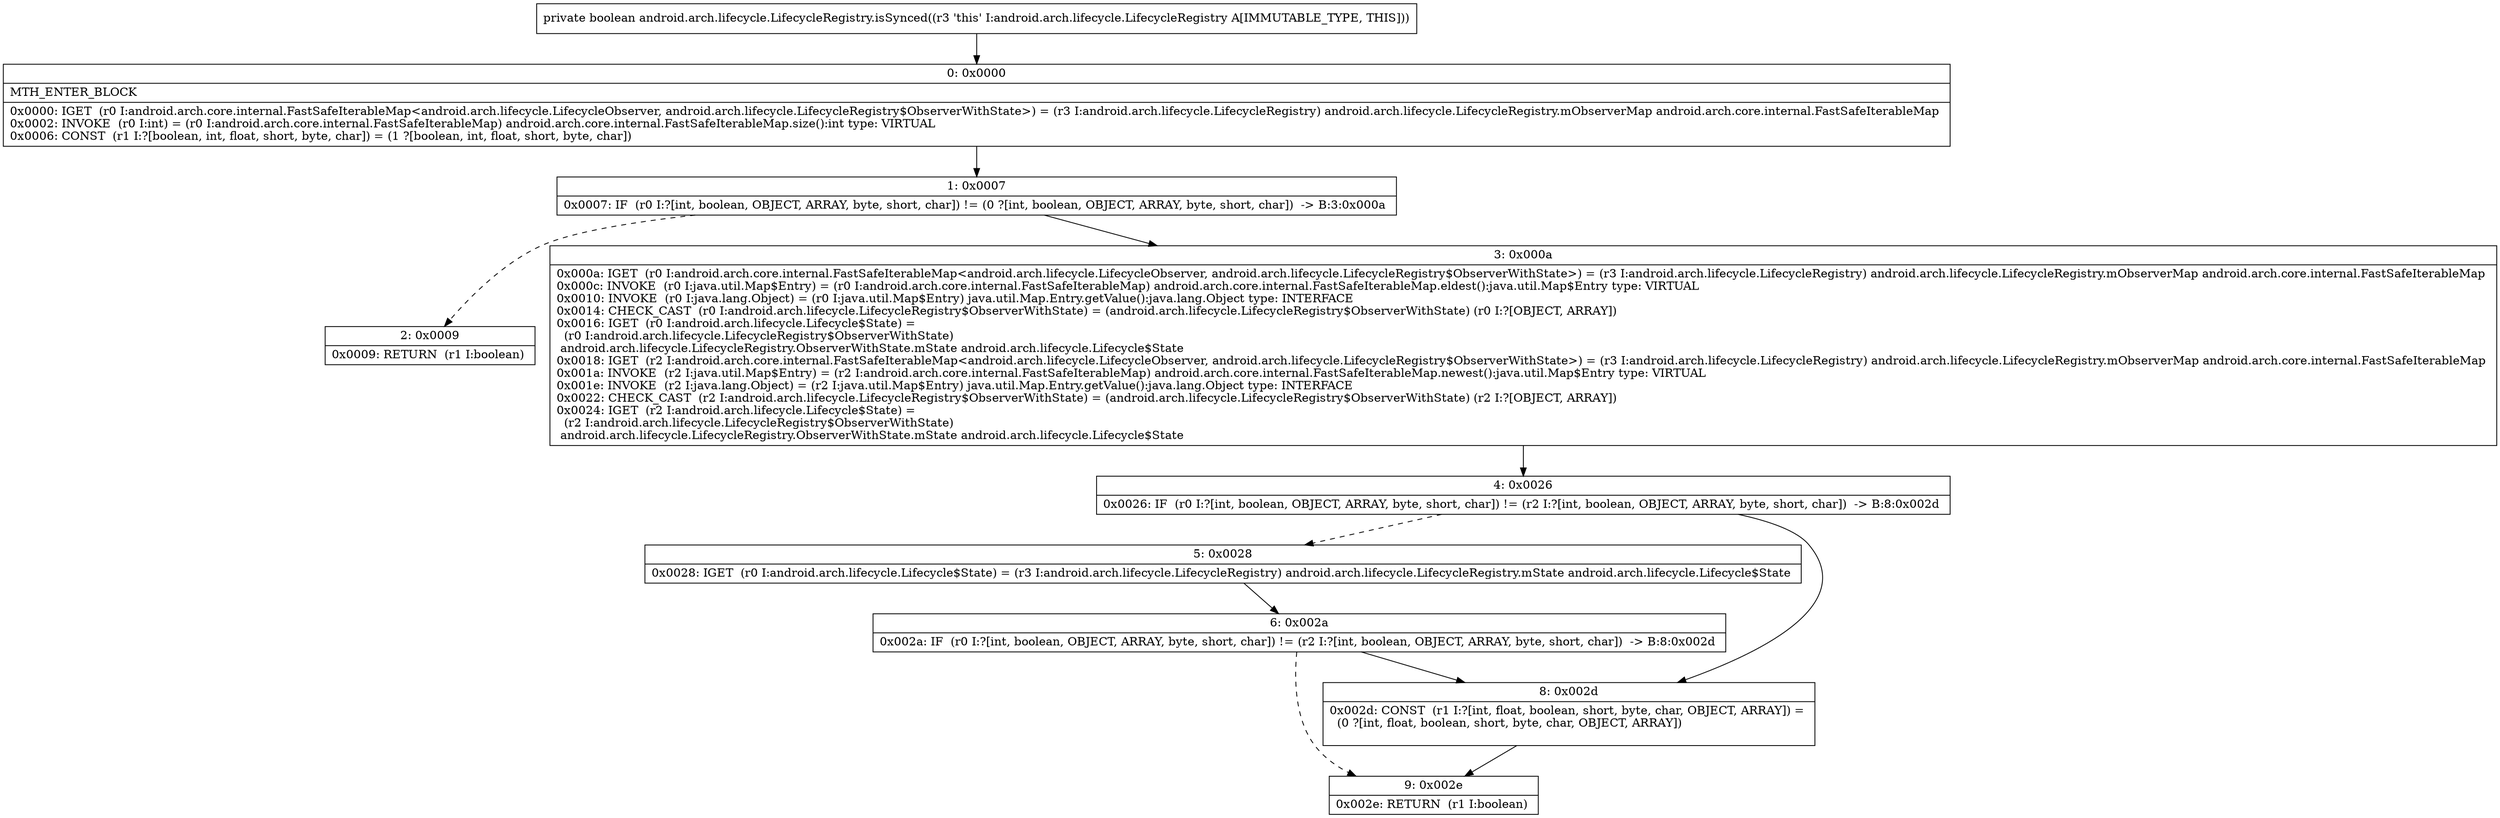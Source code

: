 digraph "CFG forandroid.arch.lifecycle.LifecycleRegistry.isSynced()Z" {
Node_0 [shape=record,label="{0\:\ 0x0000|MTH_ENTER_BLOCK\l|0x0000: IGET  (r0 I:android.arch.core.internal.FastSafeIterableMap\<android.arch.lifecycle.LifecycleObserver, android.arch.lifecycle.LifecycleRegistry$ObserverWithState\>) = (r3 I:android.arch.lifecycle.LifecycleRegistry) android.arch.lifecycle.LifecycleRegistry.mObserverMap android.arch.core.internal.FastSafeIterableMap \l0x0002: INVOKE  (r0 I:int) = (r0 I:android.arch.core.internal.FastSafeIterableMap) android.arch.core.internal.FastSafeIterableMap.size():int type: VIRTUAL \l0x0006: CONST  (r1 I:?[boolean, int, float, short, byte, char]) = (1 ?[boolean, int, float, short, byte, char]) \l}"];
Node_1 [shape=record,label="{1\:\ 0x0007|0x0007: IF  (r0 I:?[int, boolean, OBJECT, ARRAY, byte, short, char]) != (0 ?[int, boolean, OBJECT, ARRAY, byte, short, char])  \-\> B:3:0x000a \l}"];
Node_2 [shape=record,label="{2\:\ 0x0009|0x0009: RETURN  (r1 I:boolean) \l}"];
Node_3 [shape=record,label="{3\:\ 0x000a|0x000a: IGET  (r0 I:android.arch.core.internal.FastSafeIterableMap\<android.arch.lifecycle.LifecycleObserver, android.arch.lifecycle.LifecycleRegistry$ObserverWithState\>) = (r3 I:android.arch.lifecycle.LifecycleRegistry) android.arch.lifecycle.LifecycleRegistry.mObserverMap android.arch.core.internal.FastSafeIterableMap \l0x000c: INVOKE  (r0 I:java.util.Map$Entry) = (r0 I:android.arch.core.internal.FastSafeIterableMap) android.arch.core.internal.FastSafeIterableMap.eldest():java.util.Map$Entry type: VIRTUAL \l0x0010: INVOKE  (r0 I:java.lang.Object) = (r0 I:java.util.Map$Entry) java.util.Map.Entry.getValue():java.lang.Object type: INTERFACE \l0x0014: CHECK_CAST  (r0 I:android.arch.lifecycle.LifecycleRegistry$ObserverWithState) = (android.arch.lifecycle.LifecycleRegistry$ObserverWithState) (r0 I:?[OBJECT, ARRAY]) \l0x0016: IGET  (r0 I:android.arch.lifecycle.Lifecycle$State) = \l  (r0 I:android.arch.lifecycle.LifecycleRegistry$ObserverWithState)\l android.arch.lifecycle.LifecycleRegistry.ObserverWithState.mState android.arch.lifecycle.Lifecycle$State \l0x0018: IGET  (r2 I:android.arch.core.internal.FastSafeIterableMap\<android.arch.lifecycle.LifecycleObserver, android.arch.lifecycle.LifecycleRegistry$ObserverWithState\>) = (r3 I:android.arch.lifecycle.LifecycleRegistry) android.arch.lifecycle.LifecycleRegistry.mObserverMap android.arch.core.internal.FastSafeIterableMap \l0x001a: INVOKE  (r2 I:java.util.Map$Entry) = (r2 I:android.arch.core.internal.FastSafeIterableMap) android.arch.core.internal.FastSafeIterableMap.newest():java.util.Map$Entry type: VIRTUAL \l0x001e: INVOKE  (r2 I:java.lang.Object) = (r2 I:java.util.Map$Entry) java.util.Map.Entry.getValue():java.lang.Object type: INTERFACE \l0x0022: CHECK_CAST  (r2 I:android.arch.lifecycle.LifecycleRegistry$ObserverWithState) = (android.arch.lifecycle.LifecycleRegistry$ObserverWithState) (r2 I:?[OBJECT, ARRAY]) \l0x0024: IGET  (r2 I:android.arch.lifecycle.Lifecycle$State) = \l  (r2 I:android.arch.lifecycle.LifecycleRegistry$ObserverWithState)\l android.arch.lifecycle.LifecycleRegistry.ObserverWithState.mState android.arch.lifecycle.Lifecycle$State \l}"];
Node_4 [shape=record,label="{4\:\ 0x0026|0x0026: IF  (r0 I:?[int, boolean, OBJECT, ARRAY, byte, short, char]) != (r2 I:?[int, boolean, OBJECT, ARRAY, byte, short, char])  \-\> B:8:0x002d \l}"];
Node_5 [shape=record,label="{5\:\ 0x0028|0x0028: IGET  (r0 I:android.arch.lifecycle.Lifecycle$State) = (r3 I:android.arch.lifecycle.LifecycleRegistry) android.arch.lifecycle.LifecycleRegistry.mState android.arch.lifecycle.Lifecycle$State \l}"];
Node_6 [shape=record,label="{6\:\ 0x002a|0x002a: IF  (r0 I:?[int, boolean, OBJECT, ARRAY, byte, short, char]) != (r2 I:?[int, boolean, OBJECT, ARRAY, byte, short, char])  \-\> B:8:0x002d \l}"];
Node_8 [shape=record,label="{8\:\ 0x002d|0x002d: CONST  (r1 I:?[int, float, boolean, short, byte, char, OBJECT, ARRAY]) = \l  (0 ?[int, float, boolean, short, byte, char, OBJECT, ARRAY])\l \l}"];
Node_9 [shape=record,label="{9\:\ 0x002e|0x002e: RETURN  (r1 I:boolean) \l}"];
MethodNode[shape=record,label="{private boolean android.arch.lifecycle.LifecycleRegistry.isSynced((r3 'this' I:android.arch.lifecycle.LifecycleRegistry A[IMMUTABLE_TYPE, THIS])) }"];
MethodNode -> Node_0;
Node_0 -> Node_1;
Node_1 -> Node_2[style=dashed];
Node_1 -> Node_3;
Node_3 -> Node_4;
Node_4 -> Node_5[style=dashed];
Node_4 -> Node_8;
Node_5 -> Node_6;
Node_6 -> Node_8;
Node_6 -> Node_9[style=dashed];
Node_8 -> Node_9;
}

